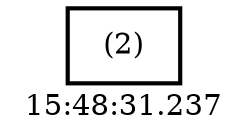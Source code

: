 digraph  g{ graph[label = "15:48:31.237"]
node [shape=rectangle, color=black, fontcolor=black, style=bold] edge [color=black] 0 [label="(2)"] ; 
}

